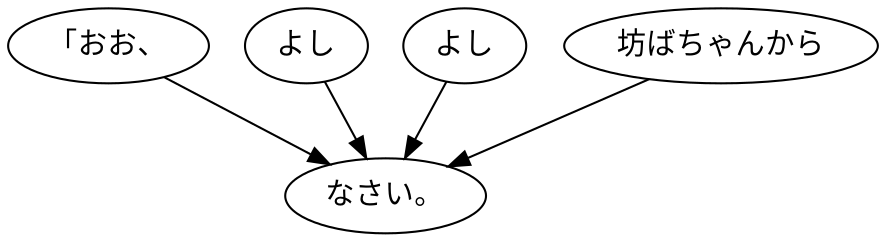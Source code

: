 digraph graph6811 {
	node0 [label="「おお、"];
	node1 [label="よし"];
	node2 [label="よし"];
	node3 [label="坊ばちゃんから"];
	node4 [label="なさい。"];
	node0 -> node4;
	node1 -> node4;
	node2 -> node4;
	node3 -> node4;
}
